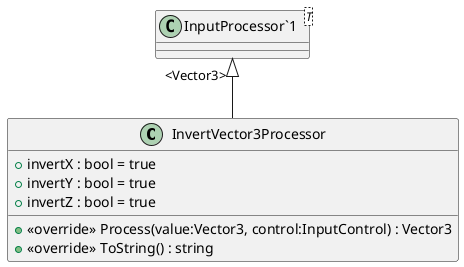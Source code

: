 @startuml
class InvertVector3Processor {
    + invertX : bool = true
    + invertY : bool = true
    + invertZ : bool = true
    + <<override>> Process(value:Vector3, control:InputControl) : Vector3
    + <<override>> ToString() : string
}
class "InputProcessor`1"<T> {
}
"InputProcessor`1" "<Vector3>" <|-- InvertVector3Processor
@enduml
